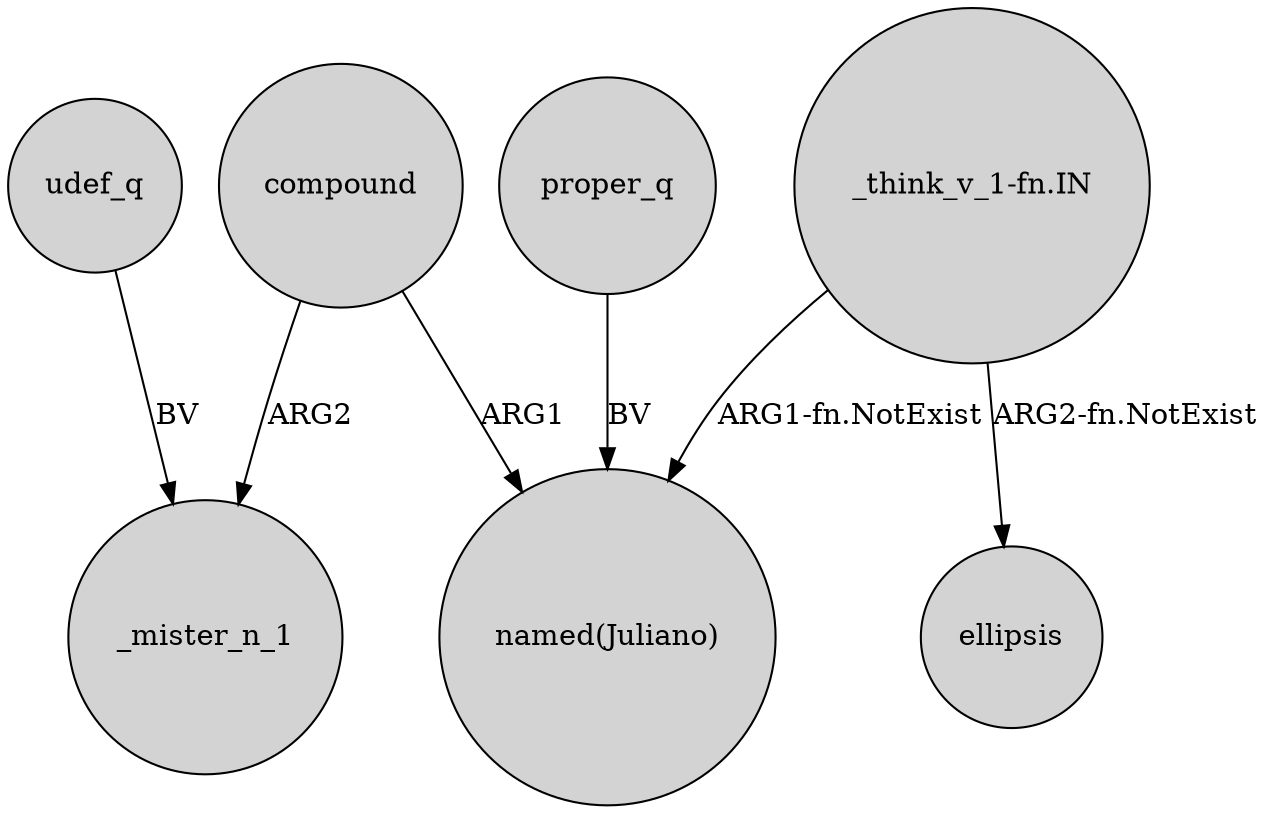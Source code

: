 digraph {
	node [shape=circle style=filled]
	udef_q -> _mister_n_1 [label=BV]
	"_think_v_1-fn.IN" -> ellipsis [label="ARG2-fn.NotExist"]
	compound -> "named(Juliano)" [label=ARG1]
	proper_q -> "named(Juliano)" [label=BV]
	compound -> _mister_n_1 [label=ARG2]
	"_think_v_1-fn.IN" -> "named(Juliano)" [label="ARG1-fn.NotExist"]
}
